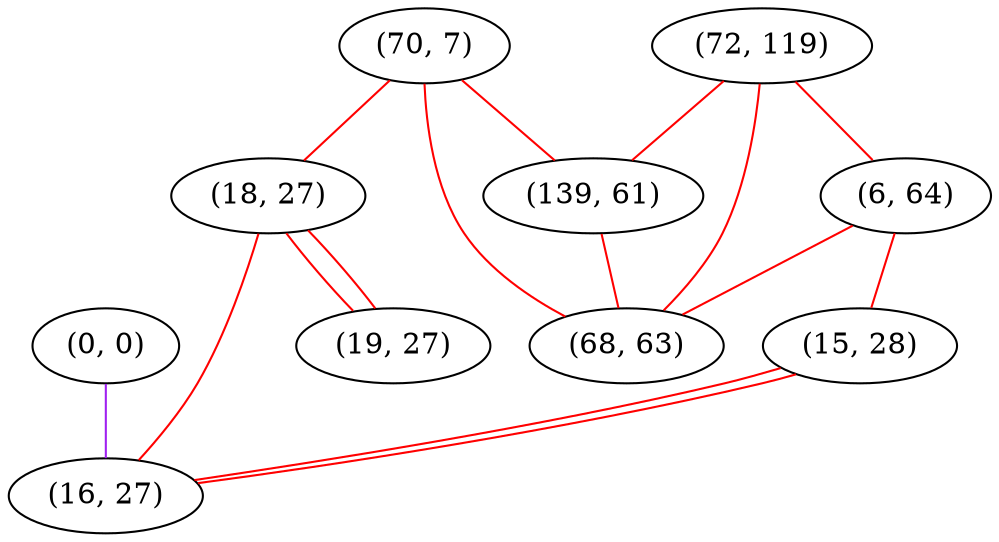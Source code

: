 graph "" {
"(0, 0)";
"(70, 7)";
"(72, 119)";
"(18, 27)";
"(6, 64)";
"(139, 61)";
"(15, 28)";
"(16, 27)";
"(19, 27)";
"(68, 63)";
"(0, 0)" -- "(16, 27)"  [color=purple, key=0, weight=4];
"(70, 7)" -- "(68, 63)"  [color=red, key=0, weight=1];
"(70, 7)" -- "(18, 27)"  [color=red, key=0, weight=1];
"(70, 7)" -- "(139, 61)"  [color=red, key=0, weight=1];
"(72, 119)" -- "(68, 63)"  [color=red, key=0, weight=1];
"(72, 119)" -- "(6, 64)"  [color=red, key=0, weight=1];
"(72, 119)" -- "(139, 61)"  [color=red, key=0, weight=1];
"(18, 27)" -- "(16, 27)"  [color=red, key=0, weight=1];
"(18, 27)" -- "(19, 27)"  [color=red, key=0, weight=1];
"(18, 27)" -- "(19, 27)"  [color=red, key=1, weight=1];
"(6, 64)" -- "(15, 28)"  [color=red, key=0, weight=1];
"(6, 64)" -- "(68, 63)"  [color=red, key=0, weight=1];
"(139, 61)" -- "(68, 63)"  [color=red, key=0, weight=1];
"(15, 28)" -- "(16, 27)"  [color=red, key=0, weight=1];
"(15, 28)" -- "(16, 27)"  [color=red, key=1, weight=1];
}
